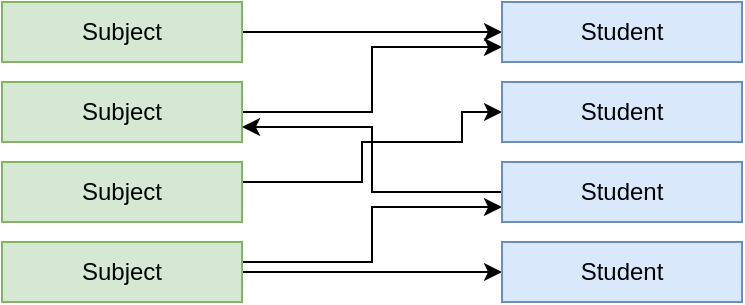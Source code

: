 <mxfile version="24.7.8">
  <diagram name="Page-1" id="g2zT7FeewelC-n8Tju7q">
    <mxGraphModel dx="1232" dy="1187" grid="1" gridSize="10" guides="1" tooltips="1" connect="1" arrows="1" fold="1" page="1" pageScale="1" pageWidth="850" pageHeight="1100" math="0" shadow="0">
      <root>
        <mxCell id="0" />
        <mxCell id="1" parent="0" />
        <mxCell id="l8i4KLKgky6zLE4UihuS-9" style="edgeStyle=orthogonalEdgeStyle;rounded=0;orthogonalLoop=1;jettySize=auto;html=1;" edge="1" parent="1" source="E_isp1oj7QHbesML1Iez-2" target="l8i4KLKgky6zLE4UihuS-5">
          <mxGeometry relative="1" as="geometry" />
        </mxCell>
        <mxCell id="E_isp1oj7QHbesML1Iez-2" value="Subject" style="rounded=0;whiteSpace=wrap;html=1;fillColor=#d5e8d4;strokeColor=#82b366;" parent="1" vertex="1">
          <mxGeometry x="300" y="540" width="120" height="30" as="geometry" />
        </mxCell>
        <mxCell id="l8i4KLKgky6zLE4UihuS-11" style="edgeStyle=orthogonalEdgeStyle;rounded=0;orthogonalLoop=1;jettySize=auto;html=1;entryX=0;entryY=0.75;entryDx=0;entryDy=0;" edge="1" parent="1" source="E_isp1oj7QHbesML1Iez-5" target="l8i4KLKgky6zLE4UihuS-5">
          <mxGeometry relative="1" as="geometry" />
        </mxCell>
        <mxCell id="E_isp1oj7QHbesML1Iez-5" value="Subject" style="rounded=0;whiteSpace=wrap;html=1;fillColor=#d5e8d4;strokeColor=#82b366;" parent="1" vertex="1">
          <mxGeometry x="300" y="580" width="120" height="30" as="geometry" />
        </mxCell>
        <mxCell id="l8i4KLKgky6zLE4UihuS-16" style="edgeStyle=orthogonalEdgeStyle;rounded=0;orthogonalLoop=1;jettySize=auto;html=1;entryX=0;entryY=0.5;entryDx=0;entryDy=0;" edge="1" parent="1" source="E_isp1oj7QHbesML1Iez-6" target="l8i4KLKgky6zLE4UihuS-6">
          <mxGeometry relative="1" as="geometry">
            <Array as="points">
              <mxPoint x="480" y="630" />
              <mxPoint x="480" y="610" />
              <mxPoint x="530" y="610" />
              <mxPoint x="530" y="595" />
            </Array>
          </mxGeometry>
        </mxCell>
        <mxCell id="E_isp1oj7QHbesML1Iez-6" value="Subject" style="rounded=0;whiteSpace=wrap;html=1;fillColor=#d5e8d4;strokeColor=#82b366;" parent="1" vertex="1">
          <mxGeometry x="300" y="620" width="120" height="30" as="geometry" />
        </mxCell>
        <mxCell id="l8i4KLKgky6zLE4UihuS-13" style="edgeStyle=orthogonalEdgeStyle;rounded=0;orthogonalLoop=1;jettySize=auto;html=1;" edge="1" parent="1" source="E_isp1oj7QHbesML1Iez-7" target="l8i4KLKgky6zLE4UihuS-8">
          <mxGeometry relative="1" as="geometry" />
        </mxCell>
        <mxCell id="l8i4KLKgky6zLE4UihuS-14" style="edgeStyle=orthogonalEdgeStyle;rounded=0;orthogonalLoop=1;jettySize=auto;html=1;entryX=0;entryY=0.75;entryDx=0;entryDy=0;" edge="1" parent="1" source="E_isp1oj7QHbesML1Iez-7" target="l8i4KLKgky6zLE4UihuS-7">
          <mxGeometry relative="1" as="geometry">
            <Array as="points">
              <mxPoint x="485" y="670" />
              <mxPoint x="485" y="643" />
            </Array>
          </mxGeometry>
        </mxCell>
        <mxCell id="E_isp1oj7QHbesML1Iez-7" value="Subject" style="rounded=0;whiteSpace=wrap;html=1;fillColor=#d5e8d4;strokeColor=#82b366;" parent="1" vertex="1">
          <mxGeometry x="300" y="660" width="120" height="30" as="geometry" />
        </mxCell>
        <mxCell id="l8i4KLKgky6zLE4UihuS-5" value="Student" style="rounded=0;whiteSpace=wrap;html=1;fillColor=#dae8fc;strokeColor=#6c8ebf;" vertex="1" parent="1">
          <mxGeometry x="550" y="540" width="120" height="30" as="geometry" />
        </mxCell>
        <mxCell id="l8i4KLKgky6zLE4UihuS-6" value="Student" style="rounded=0;whiteSpace=wrap;html=1;fillColor=#dae8fc;strokeColor=#6c8ebf;" vertex="1" parent="1">
          <mxGeometry x="550" y="580" width="120" height="30" as="geometry" />
        </mxCell>
        <mxCell id="l8i4KLKgky6zLE4UihuS-12" style="edgeStyle=orthogonalEdgeStyle;rounded=0;orthogonalLoop=1;jettySize=auto;html=1;entryX=1;entryY=0.75;entryDx=0;entryDy=0;" edge="1" parent="1" source="l8i4KLKgky6zLE4UihuS-7" target="E_isp1oj7QHbesML1Iez-5">
          <mxGeometry relative="1" as="geometry" />
        </mxCell>
        <mxCell id="l8i4KLKgky6zLE4UihuS-7" value="Student" style="rounded=0;whiteSpace=wrap;html=1;fillColor=#dae8fc;strokeColor=#6c8ebf;" vertex="1" parent="1">
          <mxGeometry x="550" y="620" width="120" height="30" as="geometry" />
        </mxCell>
        <mxCell id="l8i4KLKgky6zLE4UihuS-8" value="Student" style="rounded=0;whiteSpace=wrap;html=1;fillColor=#dae8fc;strokeColor=#6c8ebf;" vertex="1" parent="1">
          <mxGeometry x="550" y="660" width="120" height="30" as="geometry" />
        </mxCell>
      </root>
    </mxGraphModel>
  </diagram>
</mxfile>
